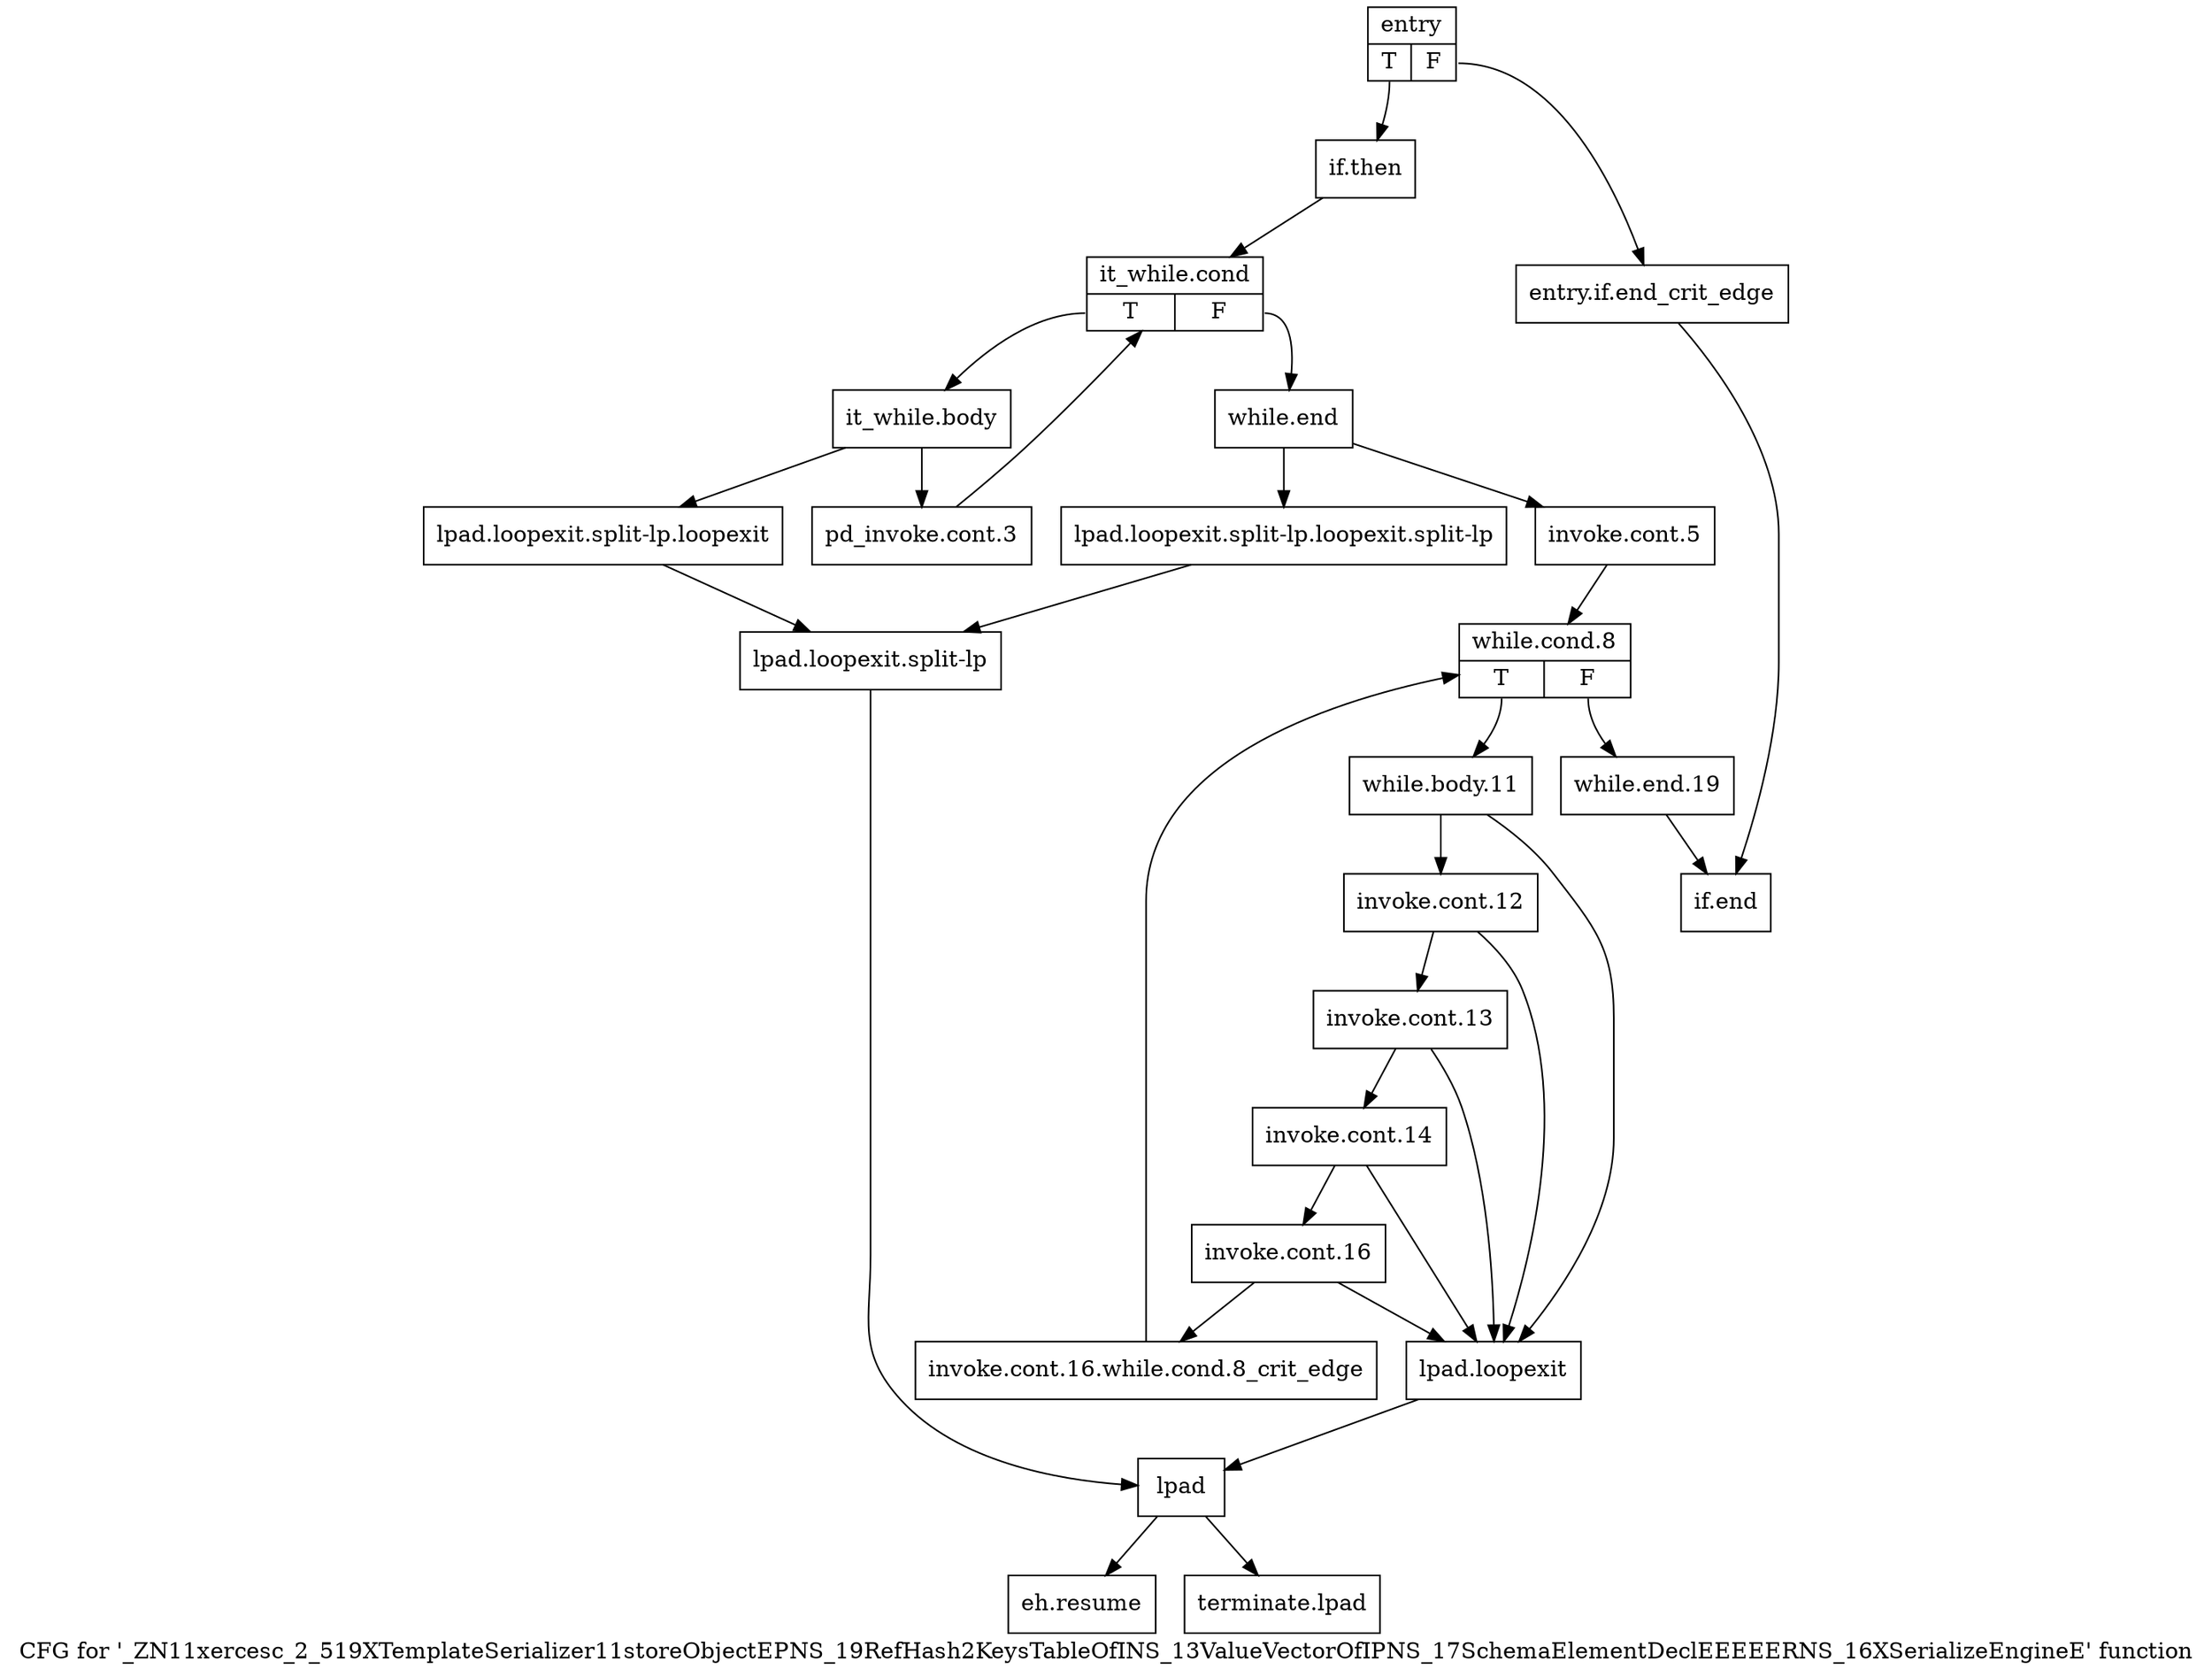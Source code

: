 digraph "CFG for '_ZN11xercesc_2_519XTemplateSerializer11storeObjectEPNS_19RefHash2KeysTableOfINS_13ValueVectorOfIPNS_17SchemaElementDeclEEEEERNS_16XSerializeEngineE' function" {
	label="CFG for '_ZN11xercesc_2_519XTemplateSerializer11storeObjectEPNS_19RefHash2KeysTableOfINS_13ValueVectorOfIPNS_17SchemaElementDeclEEEEERNS_16XSerializeEngineE' function";

	Node0x5886310 [shape=record,label="{entry|{<s0>T|<s1>F}}"];
	Node0x5886310:s0 -> Node0x58863b0;
	Node0x5886310:s1 -> Node0x5886360;
	Node0x5886360 [shape=record,label="{entry.if.end_crit_edge}"];
	Node0x5886360 -> Node0x58869a0;
	Node0x58863b0 [shape=record,label="{if.then}"];
	Node0x58863b0 -> Node0x5886400;
	Node0x5886400 [shape=record,label="{it_while.cond|{<s0>T|<s1>F}}"];
	Node0x5886400:s0 -> Node0x5886450;
	Node0x5886400:s1 -> Node0x5886680;
	Node0x5886450 [shape=record,label="{it_while.body}"];
	Node0x5886450 -> Node0x58864a0;
	Node0x5886450 -> Node0x5886540;
	Node0x58864a0 [shape=record,label="{pd_invoke.cont.3}"];
	Node0x58864a0 -> Node0x5886400;
	Node0x58864f0 [shape=record,label="{lpad.loopexit}"];
	Node0x58864f0 -> Node0x5886630;
	Node0x5886540 [shape=record,label="{lpad.loopexit.split-lp.loopexit}"];
	Node0x5886540 -> Node0x58865e0;
	Node0x5886590 [shape=record,label="{lpad.loopexit.split-lp.loopexit.split-lp}"];
	Node0x5886590 -> Node0x58865e0;
	Node0x58865e0 [shape=record,label="{lpad.loopexit.split-lp}"];
	Node0x58865e0 -> Node0x5886630;
	Node0x5886630 [shape=record,label="{lpad}"];
	Node0x5886630 -> Node0x58869f0;
	Node0x5886630 -> Node0x5886a40;
	Node0x5886680 [shape=record,label="{while.end}"];
	Node0x5886680 -> Node0x58866d0;
	Node0x5886680 -> Node0x5886590;
	Node0x58866d0 [shape=record,label="{invoke.cont.5}"];
	Node0x58866d0 -> Node0x5886720;
	Node0x5886720 [shape=record,label="{while.cond.8|{<s0>T|<s1>F}}"];
	Node0x5886720:s0 -> Node0x5886770;
	Node0x5886720:s1 -> Node0x5886950;
	Node0x5886770 [shape=record,label="{while.body.11}"];
	Node0x5886770 -> Node0x58867c0;
	Node0x5886770 -> Node0x58864f0;
	Node0x58867c0 [shape=record,label="{invoke.cont.12}"];
	Node0x58867c0 -> Node0x5886810;
	Node0x58867c0 -> Node0x58864f0;
	Node0x5886810 [shape=record,label="{invoke.cont.13}"];
	Node0x5886810 -> Node0x5886860;
	Node0x5886810 -> Node0x58864f0;
	Node0x5886860 [shape=record,label="{invoke.cont.14}"];
	Node0x5886860 -> Node0x58868b0;
	Node0x5886860 -> Node0x58864f0;
	Node0x58868b0 [shape=record,label="{invoke.cont.16}"];
	Node0x58868b0 -> Node0x5886900;
	Node0x58868b0 -> Node0x58864f0;
	Node0x5886900 [shape=record,label="{invoke.cont.16.while.cond.8_crit_edge}"];
	Node0x5886900 -> Node0x5886720;
	Node0x5886950 [shape=record,label="{while.end.19}"];
	Node0x5886950 -> Node0x58869a0;
	Node0x58869a0 [shape=record,label="{if.end}"];
	Node0x58869f0 [shape=record,label="{eh.resume}"];
	Node0x5886a40 [shape=record,label="{terminate.lpad}"];
}
